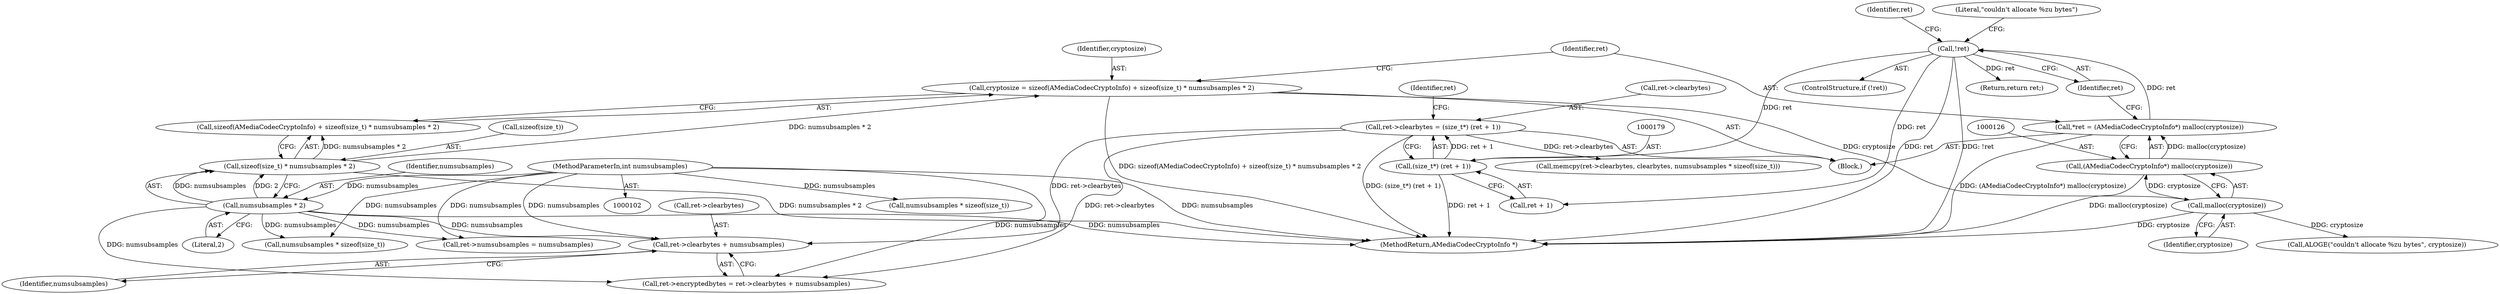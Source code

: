 digraph "0_Android_2b4667baa5a2badbdfec1794156ee17d4afef37c@pointer" {
"1000187" [label="(Call,ret->clearbytes + numsubsamples)"];
"1000174" [label="(Call,ret->clearbytes = (size_t*) (ret + 1))"];
"1000178" [label="(Call,(size_t*) (ret + 1))"];
"1000130" [label="(Call,!ret)"];
"1000123" [label="(Call,*ret = (AMediaCodecCryptoInfo*) malloc(cryptosize))"];
"1000125" [label="(Call,(AMediaCodecCryptoInfo*) malloc(cryptosize))"];
"1000127" [label="(Call,malloc(cryptosize))"];
"1000111" [label="(Call,cryptosize = sizeof(AMediaCodecCryptoInfo) + sizeof(size_t) * numsubsamples * 2)"];
"1000116" [label="(Call,sizeof(size_t) * numsubsamples * 2)"];
"1000119" [label="(Call,numsubsamples * 2)"];
"1000103" [label="(MethodParameterIn,int numsubsamples)"];
"1000191" [label="(Identifier,numsubsamples)"];
"1000140" [label="(Identifier,ret)"];
"1000197" [label="(Call,numsubsamples * sizeof(size_t))"];
"1000112" [label="(Identifier,cryptosize)"];
"1000183" [label="(Call,ret->encryptedbytes = ret->clearbytes + numsubsamples)"];
"1000174" [label="(Call,ret->clearbytes = (size_t*) (ret + 1))"];
"1000113" [label="(Call,sizeof(AMediaCodecCryptoInfo) + sizeof(size_t) * numsubsamples * 2)"];
"1000116" [label="(Call,sizeof(size_t) * numsubsamples * 2)"];
"1000180" [label="(Call,ret + 1)"];
"1000111" [label="(Call,cryptosize = sizeof(AMediaCodecCryptoInfo) + sizeof(size_t) * numsubsamples * 2)"];
"1000192" [label="(Call,memcpy(ret->clearbytes, clearbytes, numsubsamples * sizeof(size_t)))"];
"1000125" [label="(Call,(AMediaCodecCryptoInfo*) malloc(cryptosize))"];
"1000206" [label="(Call,numsubsamples * sizeof(size_t))"];
"1000187" [label="(Call,ret->clearbytes + numsubsamples)"];
"1000128" [label="(Identifier,cryptosize)"];
"1000133" [label="(Call,ALOGE(\"couldn't allocate %zu bytes\", cryptosize))"];
"1000103" [label="(MethodParameterIn,int numsubsamples)"];
"1000109" [label="(Block,)"];
"1000210" [label="(Return,return ret;)"];
"1000131" [label="(Identifier,ret)"];
"1000178" [label="(Call,(size_t*) (ret + 1))"];
"1000138" [label="(Call,ret->numsubsamples = numsubsamples)"];
"1000212" [label="(MethodReturn,AMediaCodecCryptoInfo *)"];
"1000129" [label="(ControlStructure,if (!ret))"];
"1000121" [label="(Literal,2)"];
"1000185" [label="(Identifier,ret)"];
"1000188" [label="(Call,ret->clearbytes)"];
"1000130" [label="(Call,!ret)"];
"1000123" [label="(Call,*ret = (AMediaCodecCryptoInfo*) malloc(cryptosize))"];
"1000134" [label="(Literal,\"couldn't allocate %zu bytes\")"];
"1000127" [label="(Call,malloc(cryptosize))"];
"1000175" [label="(Call,ret->clearbytes)"];
"1000124" [label="(Identifier,ret)"];
"1000117" [label="(Call,sizeof(size_t))"];
"1000120" [label="(Identifier,numsubsamples)"];
"1000119" [label="(Call,numsubsamples * 2)"];
"1000187" -> "1000183"  [label="AST: "];
"1000187" -> "1000191"  [label="CFG: "];
"1000188" -> "1000187"  [label="AST: "];
"1000191" -> "1000187"  [label="AST: "];
"1000183" -> "1000187"  [label="CFG: "];
"1000174" -> "1000187"  [label="DDG: ret->clearbytes"];
"1000103" -> "1000187"  [label="DDG: numsubsamples"];
"1000119" -> "1000187"  [label="DDG: numsubsamples"];
"1000174" -> "1000109"  [label="AST: "];
"1000174" -> "1000178"  [label="CFG: "];
"1000175" -> "1000174"  [label="AST: "];
"1000178" -> "1000174"  [label="AST: "];
"1000185" -> "1000174"  [label="CFG: "];
"1000174" -> "1000212"  [label="DDG: (size_t*) (ret + 1)"];
"1000178" -> "1000174"  [label="DDG: ret + 1"];
"1000174" -> "1000183"  [label="DDG: ret->clearbytes"];
"1000174" -> "1000192"  [label="DDG: ret->clearbytes"];
"1000178" -> "1000180"  [label="CFG: "];
"1000179" -> "1000178"  [label="AST: "];
"1000180" -> "1000178"  [label="AST: "];
"1000178" -> "1000212"  [label="DDG: ret + 1"];
"1000130" -> "1000178"  [label="DDG: ret"];
"1000130" -> "1000129"  [label="AST: "];
"1000130" -> "1000131"  [label="CFG: "];
"1000131" -> "1000130"  [label="AST: "];
"1000134" -> "1000130"  [label="CFG: "];
"1000140" -> "1000130"  [label="CFG: "];
"1000130" -> "1000212"  [label="DDG: !ret"];
"1000130" -> "1000212"  [label="DDG: ret"];
"1000123" -> "1000130"  [label="DDG: ret"];
"1000130" -> "1000180"  [label="DDG: ret"];
"1000130" -> "1000210"  [label="DDG: ret"];
"1000123" -> "1000109"  [label="AST: "];
"1000123" -> "1000125"  [label="CFG: "];
"1000124" -> "1000123"  [label="AST: "];
"1000125" -> "1000123"  [label="AST: "];
"1000131" -> "1000123"  [label="CFG: "];
"1000123" -> "1000212"  [label="DDG: (AMediaCodecCryptoInfo*) malloc(cryptosize)"];
"1000125" -> "1000123"  [label="DDG: malloc(cryptosize)"];
"1000125" -> "1000127"  [label="CFG: "];
"1000126" -> "1000125"  [label="AST: "];
"1000127" -> "1000125"  [label="AST: "];
"1000125" -> "1000212"  [label="DDG: malloc(cryptosize)"];
"1000127" -> "1000125"  [label="DDG: cryptosize"];
"1000127" -> "1000128"  [label="CFG: "];
"1000128" -> "1000127"  [label="AST: "];
"1000127" -> "1000212"  [label="DDG: cryptosize"];
"1000111" -> "1000127"  [label="DDG: cryptosize"];
"1000127" -> "1000133"  [label="DDG: cryptosize"];
"1000111" -> "1000109"  [label="AST: "];
"1000111" -> "1000113"  [label="CFG: "];
"1000112" -> "1000111"  [label="AST: "];
"1000113" -> "1000111"  [label="AST: "];
"1000124" -> "1000111"  [label="CFG: "];
"1000111" -> "1000212"  [label="DDG: sizeof(AMediaCodecCryptoInfo) + sizeof(size_t) * numsubsamples * 2"];
"1000116" -> "1000111"  [label="DDG: numsubsamples * 2"];
"1000116" -> "1000113"  [label="AST: "];
"1000116" -> "1000119"  [label="CFG: "];
"1000117" -> "1000116"  [label="AST: "];
"1000119" -> "1000116"  [label="AST: "];
"1000113" -> "1000116"  [label="CFG: "];
"1000116" -> "1000212"  [label="DDG: numsubsamples * 2"];
"1000116" -> "1000113"  [label="DDG: numsubsamples * 2"];
"1000119" -> "1000116"  [label="DDG: numsubsamples"];
"1000119" -> "1000116"  [label="DDG: 2"];
"1000119" -> "1000121"  [label="CFG: "];
"1000120" -> "1000119"  [label="AST: "];
"1000121" -> "1000119"  [label="AST: "];
"1000119" -> "1000212"  [label="DDG: numsubsamples"];
"1000103" -> "1000119"  [label="DDG: numsubsamples"];
"1000119" -> "1000138"  [label="DDG: numsubsamples"];
"1000119" -> "1000183"  [label="DDG: numsubsamples"];
"1000119" -> "1000197"  [label="DDG: numsubsamples"];
"1000103" -> "1000102"  [label="AST: "];
"1000103" -> "1000212"  [label="DDG: numsubsamples"];
"1000103" -> "1000138"  [label="DDG: numsubsamples"];
"1000103" -> "1000183"  [label="DDG: numsubsamples"];
"1000103" -> "1000197"  [label="DDG: numsubsamples"];
"1000103" -> "1000206"  [label="DDG: numsubsamples"];
}
